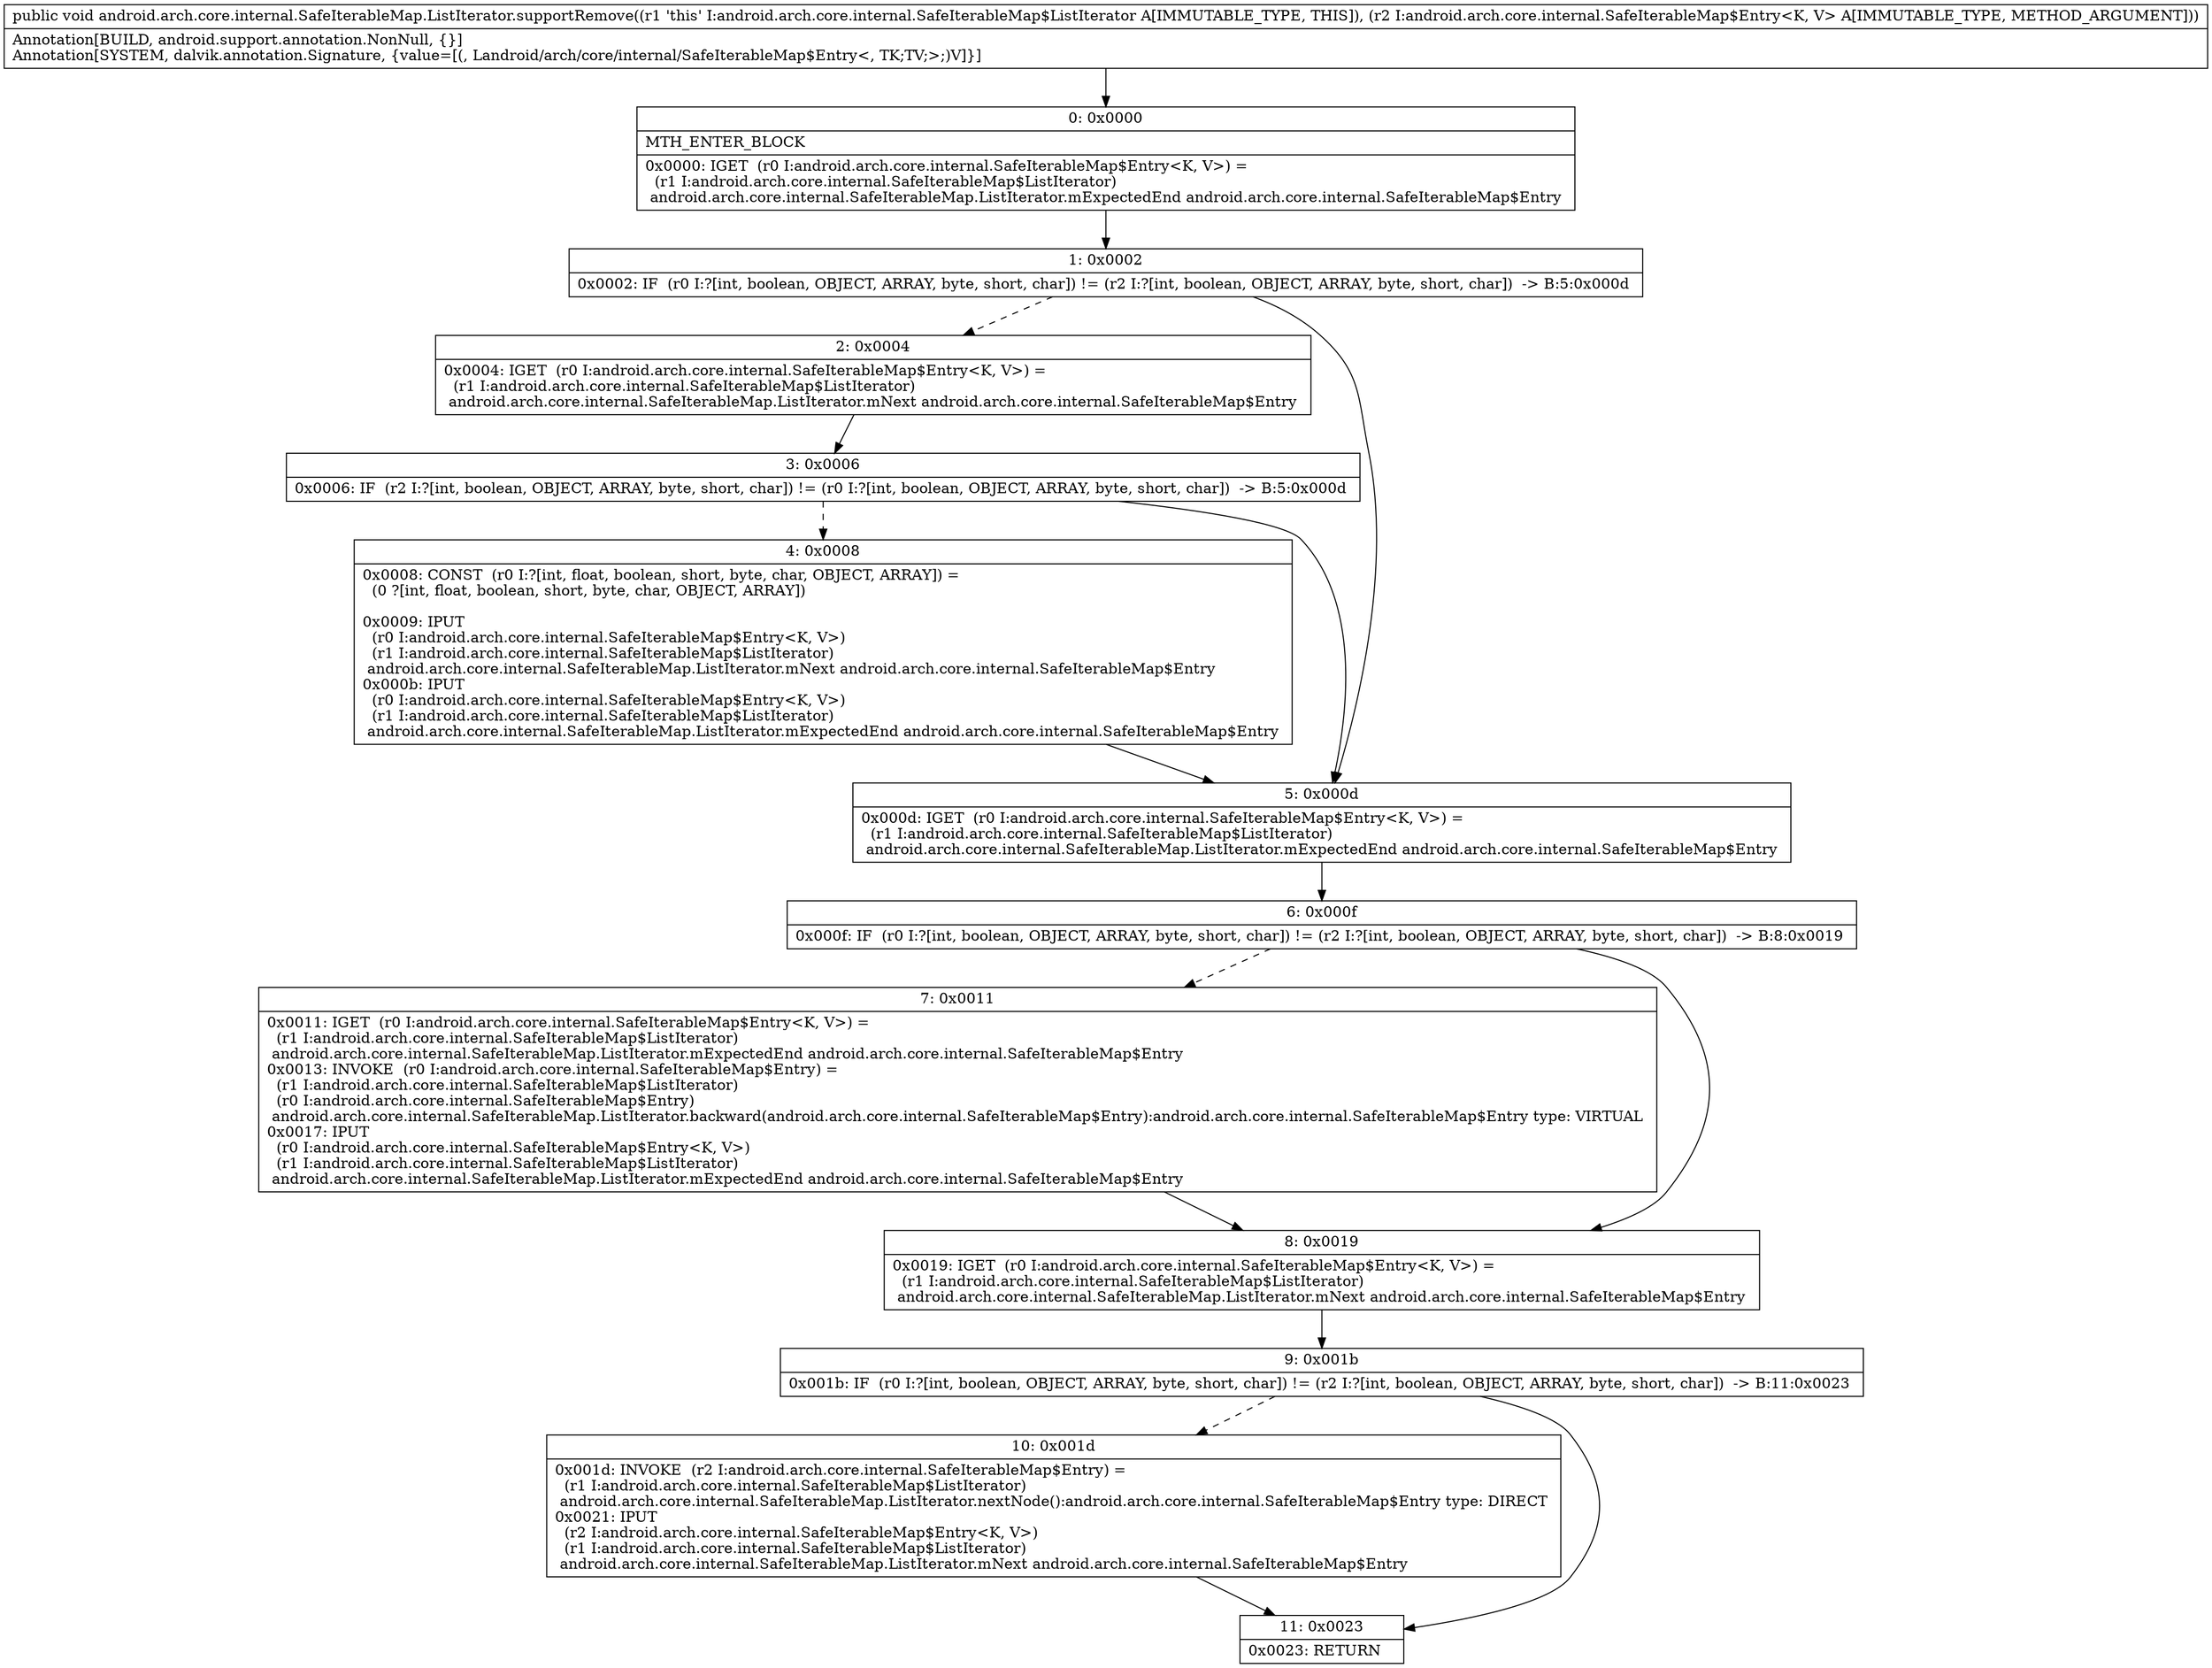 digraph "CFG forandroid.arch.core.internal.SafeIterableMap.ListIterator.supportRemove(Landroid\/arch\/core\/internal\/SafeIterableMap$Entry;)V" {
Node_0 [shape=record,label="{0\:\ 0x0000|MTH_ENTER_BLOCK\l|0x0000: IGET  (r0 I:android.arch.core.internal.SafeIterableMap$Entry\<K, V\>) = \l  (r1 I:android.arch.core.internal.SafeIterableMap$ListIterator)\l android.arch.core.internal.SafeIterableMap.ListIterator.mExpectedEnd android.arch.core.internal.SafeIterableMap$Entry \l}"];
Node_1 [shape=record,label="{1\:\ 0x0002|0x0002: IF  (r0 I:?[int, boolean, OBJECT, ARRAY, byte, short, char]) != (r2 I:?[int, boolean, OBJECT, ARRAY, byte, short, char])  \-\> B:5:0x000d \l}"];
Node_2 [shape=record,label="{2\:\ 0x0004|0x0004: IGET  (r0 I:android.arch.core.internal.SafeIterableMap$Entry\<K, V\>) = \l  (r1 I:android.arch.core.internal.SafeIterableMap$ListIterator)\l android.arch.core.internal.SafeIterableMap.ListIterator.mNext android.arch.core.internal.SafeIterableMap$Entry \l}"];
Node_3 [shape=record,label="{3\:\ 0x0006|0x0006: IF  (r2 I:?[int, boolean, OBJECT, ARRAY, byte, short, char]) != (r0 I:?[int, boolean, OBJECT, ARRAY, byte, short, char])  \-\> B:5:0x000d \l}"];
Node_4 [shape=record,label="{4\:\ 0x0008|0x0008: CONST  (r0 I:?[int, float, boolean, short, byte, char, OBJECT, ARRAY]) = \l  (0 ?[int, float, boolean, short, byte, char, OBJECT, ARRAY])\l \l0x0009: IPUT  \l  (r0 I:android.arch.core.internal.SafeIterableMap$Entry\<K, V\>)\l  (r1 I:android.arch.core.internal.SafeIterableMap$ListIterator)\l android.arch.core.internal.SafeIterableMap.ListIterator.mNext android.arch.core.internal.SafeIterableMap$Entry \l0x000b: IPUT  \l  (r0 I:android.arch.core.internal.SafeIterableMap$Entry\<K, V\>)\l  (r1 I:android.arch.core.internal.SafeIterableMap$ListIterator)\l android.arch.core.internal.SafeIterableMap.ListIterator.mExpectedEnd android.arch.core.internal.SafeIterableMap$Entry \l}"];
Node_5 [shape=record,label="{5\:\ 0x000d|0x000d: IGET  (r0 I:android.arch.core.internal.SafeIterableMap$Entry\<K, V\>) = \l  (r1 I:android.arch.core.internal.SafeIterableMap$ListIterator)\l android.arch.core.internal.SafeIterableMap.ListIterator.mExpectedEnd android.arch.core.internal.SafeIterableMap$Entry \l}"];
Node_6 [shape=record,label="{6\:\ 0x000f|0x000f: IF  (r0 I:?[int, boolean, OBJECT, ARRAY, byte, short, char]) != (r2 I:?[int, boolean, OBJECT, ARRAY, byte, short, char])  \-\> B:8:0x0019 \l}"];
Node_7 [shape=record,label="{7\:\ 0x0011|0x0011: IGET  (r0 I:android.arch.core.internal.SafeIterableMap$Entry\<K, V\>) = \l  (r1 I:android.arch.core.internal.SafeIterableMap$ListIterator)\l android.arch.core.internal.SafeIterableMap.ListIterator.mExpectedEnd android.arch.core.internal.SafeIterableMap$Entry \l0x0013: INVOKE  (r0 I:android.arch.core.internal.SafeIterableMap$Entry) = \l  (r1 I:android.arch.core.internal.SafeIterableMap$ListIterator)\l  (r0 I:android.arch.core.internal.SafeIterableMap$Entry)\l android.arch.core.internal.SafeIterableMap.ListIterator.backward(android.arch.core.internal.SafeIterableMap$Entry):android.arch.core.internal.SafeIterableMap$Entry type: VIRTUAL \l0x0017: IPUT  \l  (r0 I:android.arch.core.internal.SafeIterableMap$Entry\<K, V\>)\l  (r1 I:android.arch.core.internal.SafeIterableMap$ListIterator)\l android.arch.core.internal.SafeIterableMap.ListIterator.mExpectedEnd android.arch.core.internal.SafeIterableMap$Entry \l}"];
Node_8 [shape=record,label="{8\:\ 0x0019|0x0019: IGET  (r0 I:android.arch.core.internal.SafeIterableMap$Entry\<K, V\>) = \l  (r1 I:android.arch.core.internal.SafeIterableMap$ListIterator)\l android.arch.core.internal.SafeIterableMap.ListIterator.mNext android.arch.core.internal.SafeIterableMap$Entry \l}"];
Node_9 [shape=record,label="{9\:\ 0x001b|0x001b: IF  (r0 I:?[int, boolean, OBJECT, ARRAY, byte, short, char]) != (r2 I:?[int, boolean, OBJECT, ARRAY, byte, short, char])  \-\> B:11:0x0023 \l}"];
Node_10 [shape=record,label="{10\:\ 0x001d|0x001d: INVOKE  (r2 I:android.arch.core.internal.SafeIterableMap$Entry) = \l  (r1 I:android.arch.core.internal.SafeIterableMap$ListIterator)\l android.arch.core.internal.SafeIterableMap.ListIterator.nextNode():android.arch.core.internal.SafeIterableMap$Entry type: DIRECT \l0x0021: IPUT  \l  (r2 I:android.arch.core.internal.SafeIterableMap$Entry\<K, V\>)\l  (r1 I:android.arch.core.internal.SafeIterableMap$ListIterator)\l android.arch.core.internal.SafeIterableMap.ListIterator.mNext android.arch.core.internal.SafeIterableMap$Entry \l}"];
Node_11 [shape=record,label="{11\:\ 0x0023|0x0023: RETURN   \l}"];
MethodNode[shape=record,label="{public void android.arch.core.internal.SafeIterableMap.ListIterator.supportRemove((r1 'this' I:android.arch.core.internal.SafeIterableMap$ListIterator A[IMMUTABLE_TYPE, THIS]), (r2 I:android.arch.core.internal.SafeIterableMap$Entry\<K, V\> A[IMMUTABLE_TYPE, METHOD_ARGUMENT]))  | Annotation[BUILD, android.support.annotation.NonNull, \{\}]\lAnnotation[SYSTEM, dalvik.annotation.Signature, \{value=[(, Landroid\/arch\/core\/internal\/SafeIterableMap$Entry\<, TK;TV;\>;)V]\}]\l}"];
MethodNode -> Node_0;
Node_0 -> Node_1;
Node_1 -> Node_2[style=dashed];
Node_1 -> Node_5;
Node_2 -> Node_3;
Node_3 -> Node_4[style=dashed];
Node_3 -> Node_5;
Node_4 -> Node_5;
Node_5 -> Node_6;
Node_6 -> Node_7[style=dashed];
Node_6 -> Node_8;
Node_7 -> Node_8;
Node_8 -> Node_9;
Node_9 -> Node_10[style=dashed];
Node_9 -> Node_11;
Node_10 -> Node_11;
}

